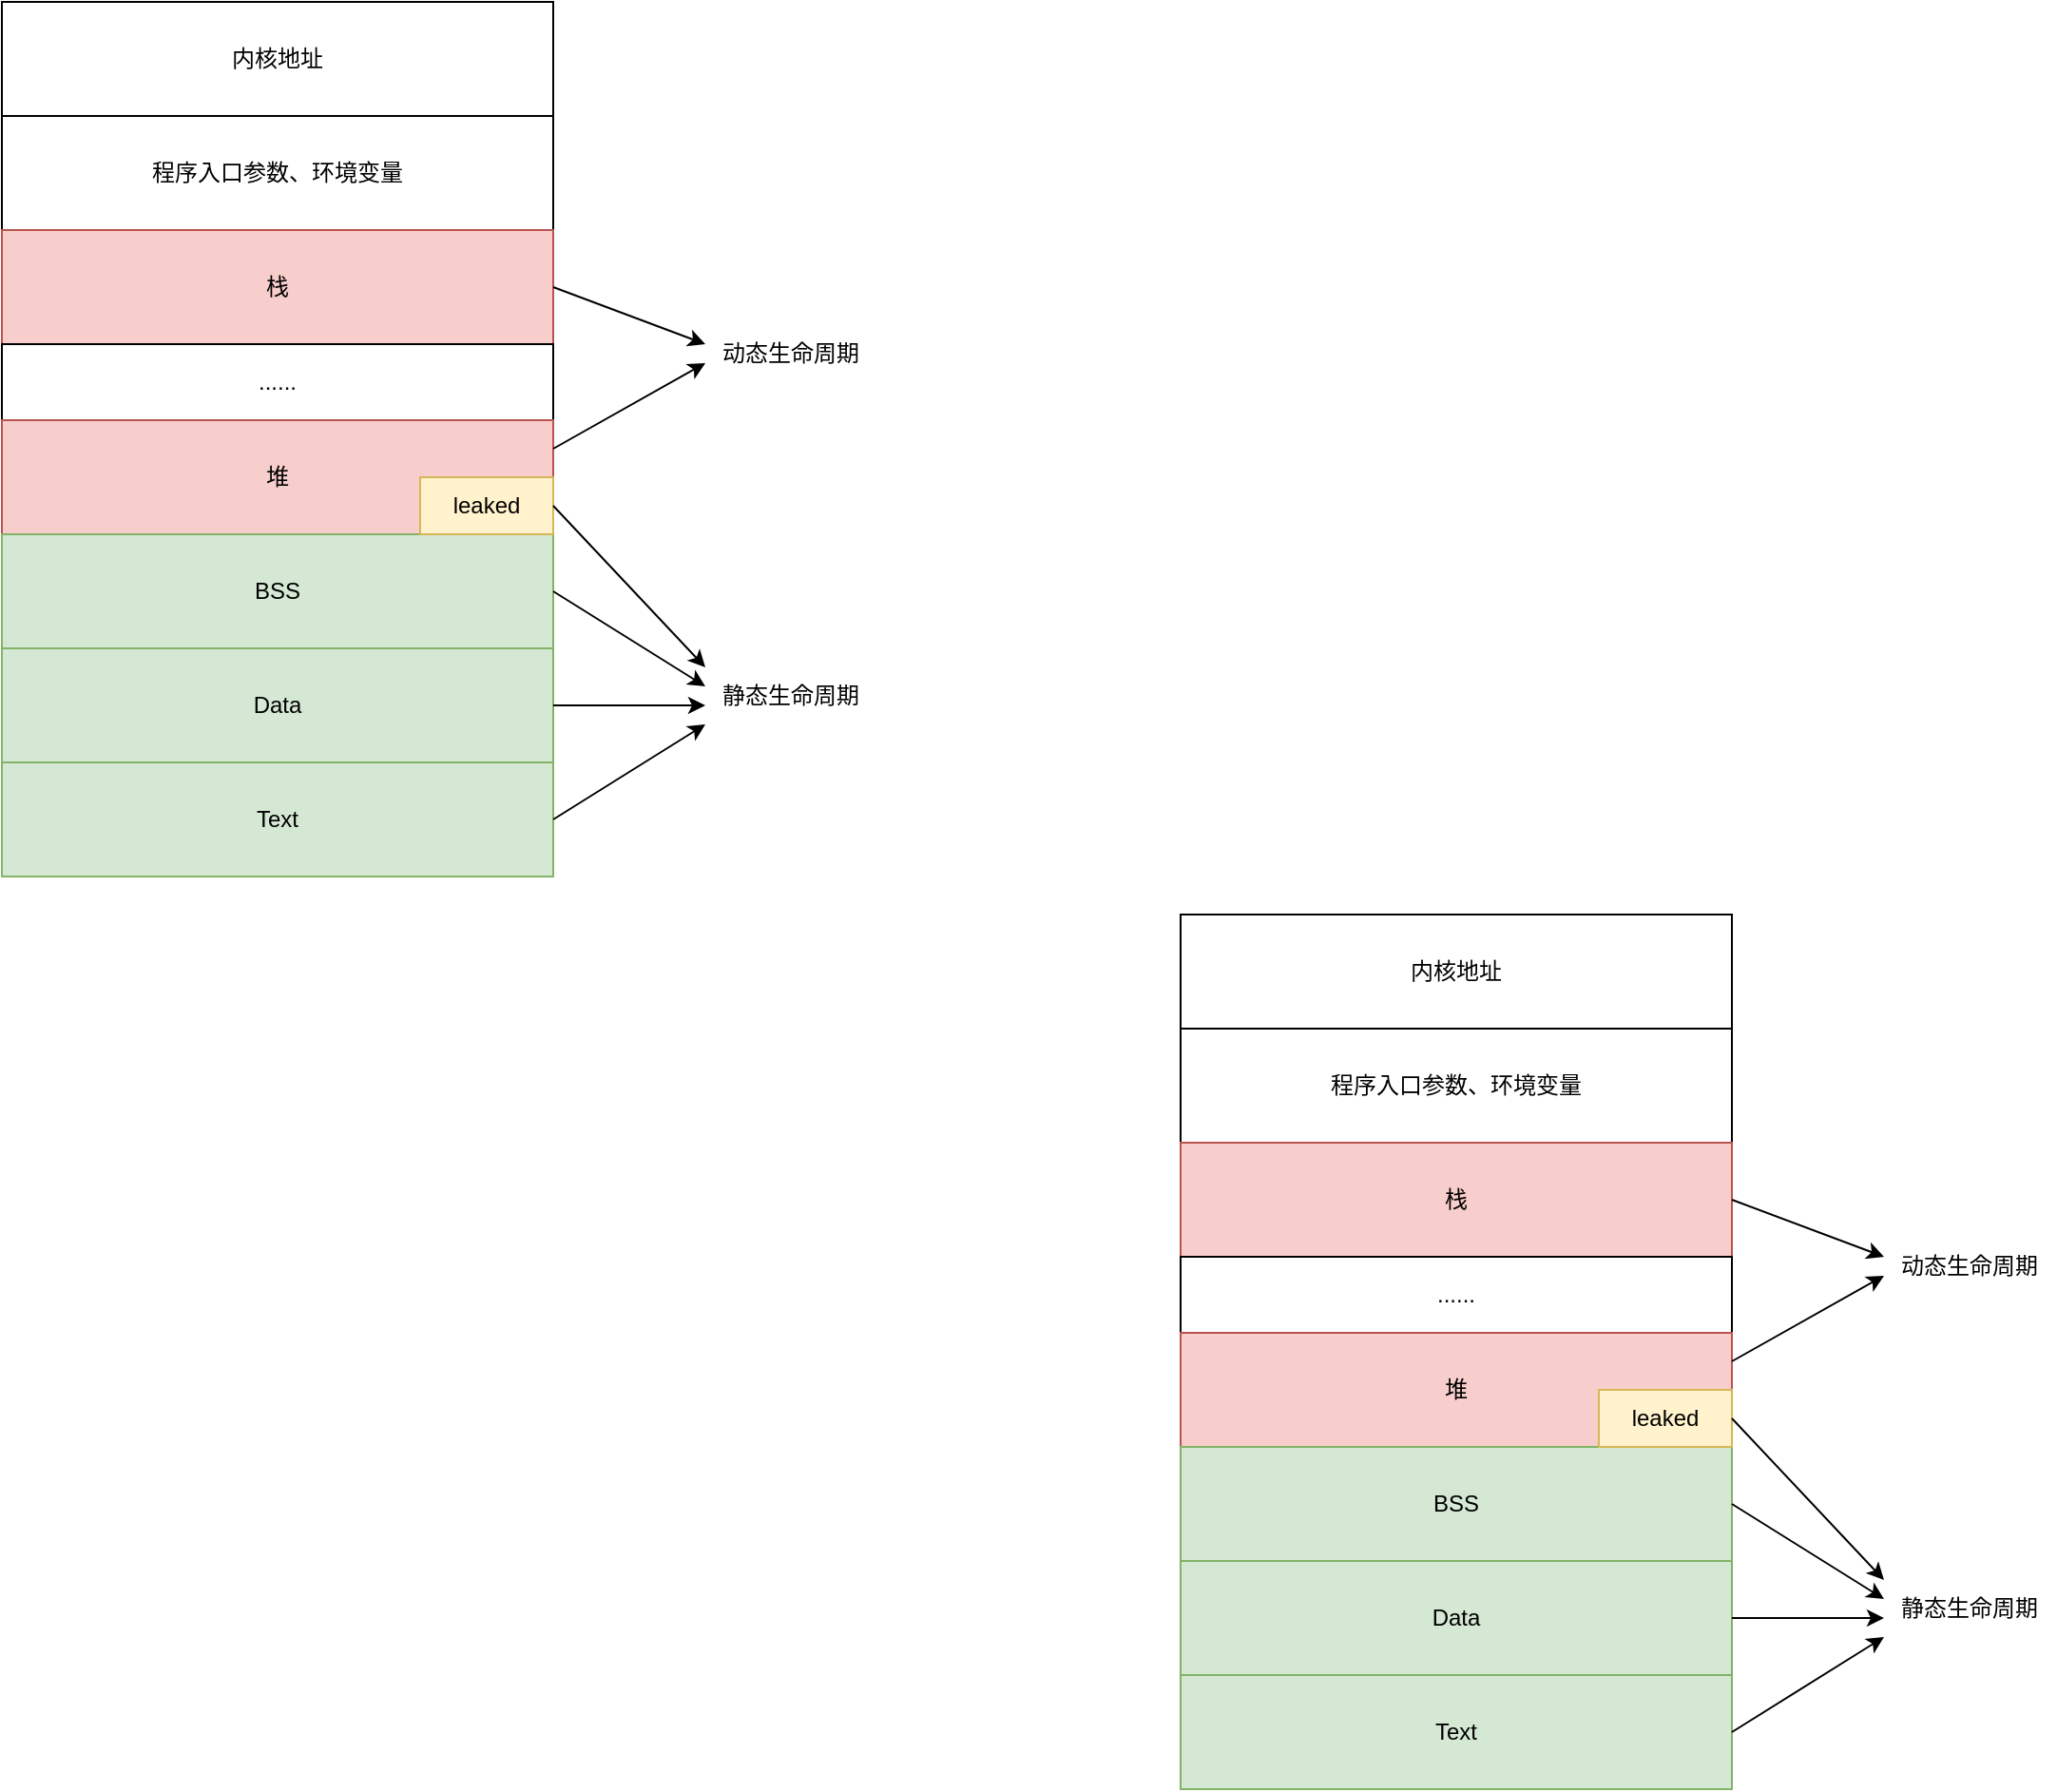 <mxfile version="20.8.16" type="device"><diagram name="第 1 页" id="W7r4-gdZFiZfRuiWqSA2"><mxGraphModel dx="954" dy="521" grid="1" gridSize="10" guides="1" tooltips="1" connect="1" arrows="1" fold="1" page="1" pageScale="1" pageWidth="3300" pageHeight="4681" math="0" shadow="0"><root><mxCell id="0"/><mxCell id="1" parent="0"/><mxCell id="kbyC2z4A5GCEjs-vXwZK-1" value="内核地址" style="rounded=0;whiteSpace=wrap;html=1;" vertex="1" parent="1"><mxGeometry x="300" y="110" width="290" height="60" as="geometry"/></mxCell><mxCell id="kbyC2z4A5GCEjs-vXwZK-2" value="程序入口参数、环境变量" style="rounded=0;whiteSpace=wrap;html=1;" vertex="1" parent="1"><mxGeometry x="300" y="170" width="290" height="60" as="geometry"/></mxCell><mxCell id="kbyC2z4A5GCEjs-vXwZK-3" value="栈" style="rounded=0;whiteSpace=wrap;html=1;fillColor=#f8cecc;strokeColor=#b85450;" vertex="1" parent="1"><mxGeometry x="300" y="230" width="290" height="60" as="geometry"/></mxCell><mxCell id="kbyC2z4A5GCEjs-vXwZK-4" value="......" style="rounded=0;whiteSpace=wrap;html=1;" vertex="1" parent="1"><mxGeometry x="300" y="290" width="290" height="40" as="geometry"/></mxCell><mxCell id="kbyC2z4A5GCEjs-vXwZK-5" value="堆" style="rounded=0;whiteSpace=wrap;html=1;fillColor=#f8cecc;strokeColor=#b85450;" vertex="1" parent="1"><mxGeometry x="300" y="330" width="290" height="60" as="geometry"/></mxCell><mxCell id="kbyC2z4A5GCEjs-vXwZK-6" value="BSS" style="rounded=0;whiteSpace=wrap;html=1;fillColor=#d5e8d4;strokeColor=#82b366;" vertex="1" parent="1"><mxGeometry x="300" y="390" width="290" height="60" as="geometry"/></mxCell><mxCell id="kbyC2z4A5GCEjs-vXwZK-7" value="Data" style="rounded=0;whiteSpace=wrap;html=1;fillColor=#d5e8d4;strokeColor=#82b366;" vertex="1" parent="1"><mxGeometry x="300" y="450" width="290" height="60" as="geometry"/></mxCell><mxCell id="kbyC2z4A5GCEjs-vXwZK-8" value="Text" style="rounded=0;whiteSpace=wrap;html=1;fillColor=#d5e8d4;strokeColor=#82b366;" vertex="1" parent="1"><mxGeometry x="300" y="510" width="290" height="60" as="geometry"/></mxCell><mxCell id="kbyC2z4A5GCEjs-vXwZK-9" value="leaked" style="rounded=0;whiteSpace=wrap;html=1;fillColor=#fff2cc;strokeColor=#d6b656;" vertex="1" parent="1"><mxGeometry x="520" y="360" width="70" height="30" as="geometry"/></mxCell><mxCell id="kbyC2z4A5GCEjs-vXwZK-10" value="" style="endArrow=classic;html=1;rounded=0;exitX=1;exitY=0.5;exitDx=0;exitDy=0;" edge="1" parent="1" source="kbyC2z4A5GCEjs-vXwZK-3"><mxGeometry width="50" height="50" relative="1" as="geometry"><mxPoint x="730" y="340" as="sourcePoint"/><mxPoint x="670" y="290" as="targetPoint"/></mxGeometry></mxCell><mxCell id="kbyC2z4A5GCEjs-vXwZK-11" value="" style="endArrow=classic;html=1;rounded=0;exitX=1;exitY=0.25;exitDx=0;exitDy=0;" edge="1" parent="1" source="kbyC2z4A5GCEjs-vXwZK-5"><mxGeometry width="50" height="50" relative="1" as="geometry"><mxPoint x="640" y="350" as="sourcePoint"/><mxPoint x="670" y="300" as="targetPoint"/></mxGeometry></mxCell><mxCell id="kbyC2z4A5GCEjs-vXwZK-12" value="动态生命周期" style="text;html=1;strokeColor=none;fillColor=none;align=center;verticalAlign=middle;whiteSpace=wrap;rounded=0;" vertex="1" parent="1"><mxGeometry x="670" y="280" width="90" height="30" as="geometry"/></mxCell><mxCell id="kbyC2z4A5GCEjs-vXwZK-13" value="" style="endArrow=classic;html=1;rounded=0;exitX=1;exitY=0.5;exitDx=0;exitDy=0;" edge="1" parent="1" source="kbyC2z4A5GCEjs-vXwZK-6"><mxGeometry width="50" height="50" relative="1" as="geometry"><mxPoint x="590" y="440" as="sourcePoint"/><mxPoint x="670" y="470" as="targetPoint"/></mxGeometry></mxCell><mxCell id="kbyC2z4A5GCEjs-vXwZK-14" value="" style="endArrow=classic;html=1;rounded=0;exitX=1;exitY=0.5;exitDx=0;exitDy=0;" edge="1" parent="1" source="kbyC2z4A5GCEjs-vXwZK-8"><mxGeometry width="50" height="50" relative="1" as="geometry"><mxPoint x="620" y="540" as="sourcePoint"/><mxPoint x="670" y="490" as="targetPoint"/></mxGeometry></mxCell><mxCell id="kbyC2z4A5GCEjs-vXwZK-15" value="" style="endArrow=classic;html=1;rounded=0;exitX=1;exitY=0.5;exitDx=0;exitDy=0;" edge="1" parent="1" source="kbyC2z4A5GCEjs-vXwZK-7"><mxGeometry width="50" height="50" relative="1" as="geometry"><mxPoint x="640" y="510" as="sourcePoint"/><mxPoint x="670" y="480" as="targetPoint"/></mxGeometry></mxCell><mxCell id="kbyC2z4A5GCEjs-vXwZK-16" value="" style="endArrow=classic;html=1;rounded=0;exitX=1;exitY=0.5;exitDx=0;exitDy=0;" edge="1" parent="1" source="kbyC2z4A5GCEjs-vXwZK-9"><mxGeometry width="50" height="50" relative="1" as="geometry"><mxPoint x="650" y="430" as="sourcePoint"/><mxPoint x="670" y="460" as="targetPoint"/></mxGeometry></mxCell><mxCell id="kbyC2z4A5GCEjs-vXwZK-17" value="静态生命周期" style="text;html=1;strokeColor=none;fillColor=none;align=center;verticalAlign=middle;whiteSpace=wrap;rounded=0;" vertex="1" parent="1"><mxGeometry x="670" y="460" width="90" height="30" as="geometry"/></mxCell><mxCell id="kbyC2z4A5GCEjs-vXwZK-18" value="内核地址" style="rounded=0;whiteSpace=wrap;html=1;" vertex="1" parent="1"><mxGeometry x="920" y="590" width="290" height="60" as="geometry"/></mxCell><mxCell id="kbyC2z4A5GCEjs-vXwZK-19" value="程序入口参数、环境变量" style="rounded=0;whiteSpace=wrap;html=1;" vertex="1" parent="1"><mxGeometry x="920" y="650" width="290" height="60" as="geometry"/></mxCell><mxCell id="kbyC2z4A5GCEjs-vXwZK-20" value="栈" style="rounded=0;whiteSpace=wrap;html=1;fillColor=#f8cecc;strokeColor=#b85450;" vertex="1" parent="1"><mxGeometry x="920" y="710" width="290" height="60" as="geometry"/></mxCell><mxCell id="kbyC2z4A5GCEjs-vXwZK-21" value="......" style="rounded=0;whiteSpace=wrap;html=1;" vertex="1" parent="1"><mxGeometry x="920" y="770" width="290" height="40" as="geometry"/></mxCell><mxCell id="kbyC2z4A5GCEjs-vXwZK-22" value="堆" style="rounded=0;whiteSpace=wrap;html=1;fillColor=#f8cecc;strokeColor=#b85450;" vertex="1" parent="1"><mxGeometry x="920" y="810" width="290" height="60" as="geometry"/></mxCell><mxCell id="kbyC2z4A5GCEjs-vXwZK-23" value="BSS" style="rounded=0;whiteSpace=wrap;html=1;fillColor=#d5e8d4;strokeColor=#82b366;" vertex="1" parent="1"><mxGeometry x="920" y="870" width="290" height="60" as="geometry"/></mxCell><mxCell id="kbyC2z4A5GCEjs-vXwZK-24" value="Data" style="rounded=0;whiteSpace=wrap;html=1;fillColor=#d5e8d4;strokeColor=#82b366;" vertex="1" parent="1"><mxGeometry x="920" y="930" width="290" height="60" as="geometry"/></mxCell><mxCell id="kbyC2z4A5GCEjs-vXwZK-25" value="Text" style="rounded=0;whiteSpace=wrap;html=1;fillColor=#d5e8d4;strokeColor=#82b366;" vertex="1" parent="1"><mxGeometry x="920" y="990" width="290" height="60" as="geometry"/></mxCell><mxCell id="kbyC2z4A5GCEjs-vXwZK-26" value="leaked" style="rounded=0;whiteSpace=wrap;html=1;fillColor=#fff2cc;strokeColor=#d6b656;" vertex="1" parent="1"><mxGeometry x="1140" y="840" width="70" height="30" as="geometry"/></mxCell><mxCell id="kbyC2z4A5GCEjs-vXwZK-27" value="" style="endArrow=classic;html=1;rounded=0;exitX=1;exitY=0.5;exitDx=0;exitDy=0;" edge="1" parent="1" source="kbyC2z4A5GCEjs-vXwZK-20"><mxGeometry width="50" height="50" relative="1" as="geometry"><mxPoint x="1350" y="820" as="sourcePoint"/><mxPoint x="1290" y="770" as="targetPoint"/></mxGeometry></mxCell><mxCell id="kbyC2z4A5GCEjs-vXwZK-28" value="" style="endArrow=classic;html=1;rounded=0;exitX=1;exitY=0.25;exitDx=0;exitDy=0;" edge="1" parent="1" source="kbyC2z4A5GCEjs-vXwZK-22"><mxGeometry width="50" height="50" relative="1" as="geometry"><mxPoint x="1260" y="830" as="sourcePoint"/><mxPoint x="1290" y="780" as="targetPoint"/></mxGeometry></mxCell><mxCell id="kbyC2z4A5GCEjs-vXwZK-29" value="动态生命周期" style="text;html=1;strokeColor=none;fillColor=none;align=center;verticalAlign=middle;whiteSpace=wrap;rounded=0;" vertex="1" parent="1"><mxGeometry x="1290" y="760" width="90" height="30" as="geometry"/></mxCell><mxCell id="kbyC2z4A5GCEjs-vXwZK-30" value="" style="endArrow=classic;html=1;rounded=0;exitX=1;exitY=0.5;exitDx=0;exitDy=0;" edge="1" parent="1" source="kbyC2z4A5GCEjs-vXwZK-23"><mxGeometry width="50" height="50" relative="1" as="geometry"><mxPoint x="1210" y="920" as="sourcePoint"/><mxPoint x="1290" y="950" as="targetPoint"/></mxGeometry></mxCell><mxCell id="kbyC2z4A5GCEjs-vXwZK-31" value="" style="endArrow=classic;html=1;rounded=0;exitX=1;exitY=0.5;exitDx=0;exitDy=0;" edge="1" parent="1" source="kbyC2z4A5GCEjs-vXwZK-25"><mxGeometry width="50" height="50" relative="1" as="geometry"><mxPoint x="1240" y="1020" as="sourcePoint"/><mxPoint x="1290" y="970" as="targetPoint"/></mxGeometry></mxCell><mxCell id="kbyC2z4A5GCEjs-vXwZK-32" value="" style="endArrow=classic;html=1;rounded=0;exitX=1;exitY=0.5;exitDx=0;exitDy=0;" edge="1" parent="1" source="kbyC2z4A5GCEjs-vXwZK-24"><mxGeometry width="50" height="50" relative="1" as="geometry"><mxPoint x="1260" y="990" as="sourcePoint"/><mxPoint x="1290" y="960" as="targetPoint"/></mxGeometry></mxCell><mxCell id="kbyC2z4A5GCEjs-vXwZK-33" value="" style="endArrow=classic;html=1;rounded=0;exitX=1;exitY=0.5;exitDx=0;exitDy=0;" edge="1" parent="1" source="kbyC2z4A5GCEjs-vXwZK-26"><mxGeometry width="50" height="50" relative="1" as="geometry"><mxPoint x="1270" y="910" as="sourcePoint"/><mxPoint x="1290" y="940" as="targetPoint"/></mxGeometry></mxCell><mxCell id="kbyC2z4A5GCEjs-vXwZK-34" value="静态生命周期" style="text;html=1;strokeColor=none;fillColor=none;align=center;verticalAlign=middle;whiteSpace=wrap;rounded=0;" vertex="1" parent="1"><mxGeometry x="1290" y="940" width="90" height="30" as="geometry"/></mxCell></root></mxGraphModel></diagram></mxfile>